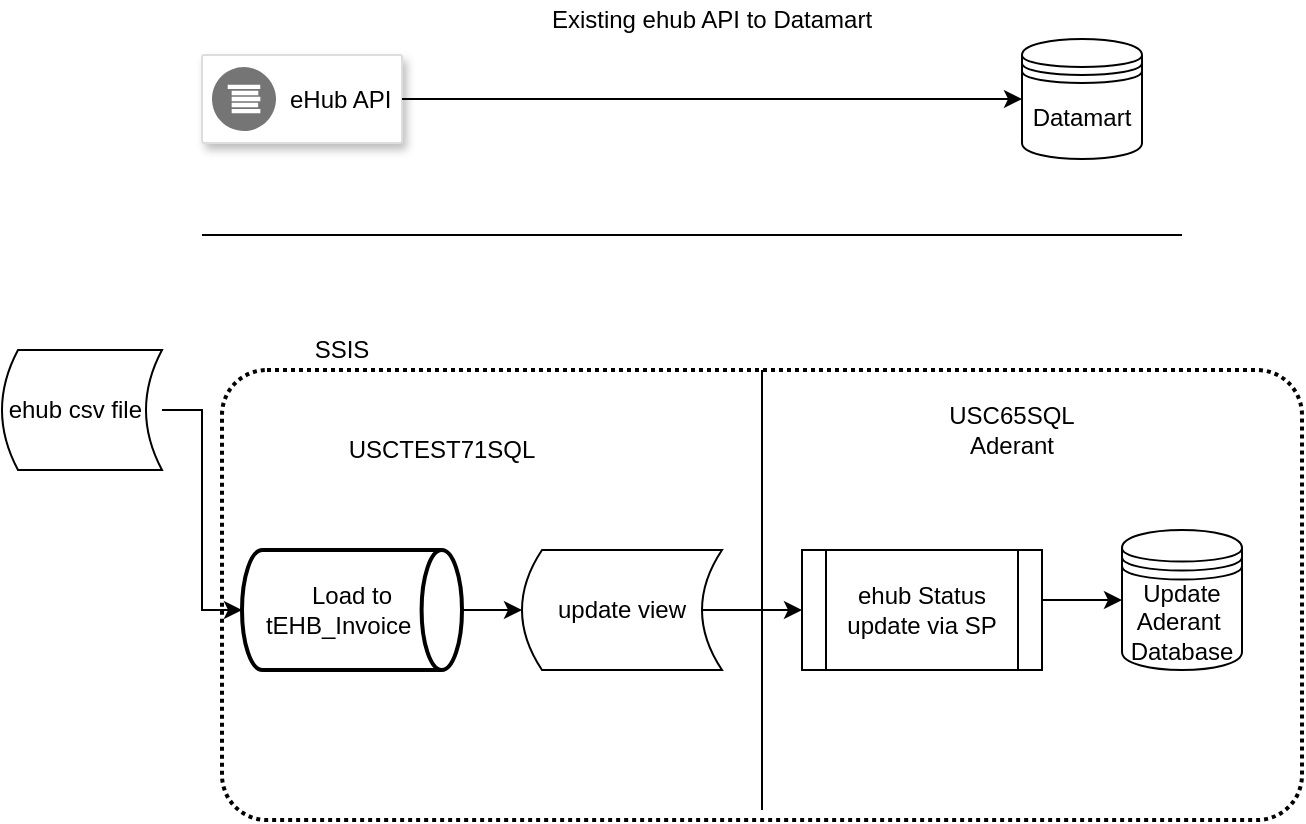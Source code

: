 <mxfile version="11.0.5" type="github"><diagram id="xSzGFgucNP8037a_LPJa" name="Page-1"><mxGraphModel dx="1182" dy="685" grid="1" gridSize="10" guides="1" tooltips="1" connect="1" arrows="1" fold="1" page="1" pageScale="1" pageWidth="850" pageHeight="1100" math="0" shadow="0"><root><mxCell id="0"/><mxCell id="1" parent="0"/><mxCell id="k4q82FZXbuWbCWHr00fy-7" value="" style="strokeColor=#dddddd;fillColor=#ffffff;shadow=1;strokeWidth=1;rounded=1;absoluteArcSize=1;arcSize=2;" vertex="1" parent="1"><mxGeometry x="110" y="152.5" width="100" height="44" as="geometry"/></mxCell><mxCell id="k4q82FZXbuWbCWHr00fy-8" value="eHub API" style="dashed=0;connectable=0;html=1;fillColor=#757575;strokeColor=none;shape=mxgraph.gcp2.logs_api;part=1;labelPosition=right;verticalLabelPosition=middle;align=left;verticalAlign=middle;spacingLeft=5;fontColor=#000000;fontSize=12;" vertex="1" parent="k4q82FZXbuWbCWHr00fy-7"><mxGeometry y="0.5" width="32" height="32" relative="1" as="geometry"><mxPoint x="5" y="-16" as="offset"/></mxGeometry></mxCell><mxCell id="k4q82FZXbuWbCWHr00fy-9" value="Datamart" style="shape=datastore;whiteSpace=wrap;html=1;" vertex="1" parent="1"><mxGeometry x="520" y="144.5" width="60" height="60" as="geometry"/></mxCell><mxCell id="k4q82FZXbuWbCWHr00fy-10" value="" style="endArrow=classic;html=1;exitX=1;exitY=0.5;exitDx=0;exitDy=0;" edge="1" parent="1" source="k4q82FZXbuWbCWHr00fy-7"><mxGeometry width="50" height="50" relative="1" as="geometry"><mxPoint x="360" y="199.5" as="sourcePoint"/><mxPoint x="520" y="174.5" as="targetPoint"/></mxGeometry></mxCell><mxCell id="k4q82FZXbuWbCWHr00fy-11" value="" style="endArrow=none;html=1;" edge="1" parent="1"><mxGeometry width="50" height="50" relative="1" as="geometry"><mxPoint x="110" y="242.5" as="sourcePoint"/><mxPoint x="600" y="242.5" as="targetPoint"/></mxGeometry></mxCell><mxCell id="k4q82FZXbuWbCWHr00fy-12" value="USC65SQL Aderant" style="text;html=1;strokeColor=none;fillColor=none;align=center;verticalAlign=middle;whiteSpace=wrap;rounded=0;" vertex="1" parent="1"><mxGeometry x="470" y="330" width="90" height="20" as="geometry"/></mxCell><mxCell id="k4q82FZXbuWbCWHr00fy-24" style="edgeStyle=orthogonalEdgeStyle;rounded=0;orthogonalLoop=1;jettySize=auto;html=1;entryX=0;entryY=0.5;entryDx=0;entryDy=0;exitX=0.87;exitY=0.533;exitDx=0;exitDy=0;exitPerimeter=0;" edge="1" parent="1" source="k4q82FZXbuWbCWHr00fy-14" target="k4q82FZXbuWbCWHr00fy-18"><mxGeometry relative="1" as="geometry"><Array as="points"><mxPoint x="357" y="430"/></Array></mxGeometry></mxCell><mxCell id="k4q82FZXbuWbCWHr00fy-14" value="update view" style="shape=dataStorage;whiteSpace=wrap;html=1;" vertex="1" parent="1"><mxGeometry x="270" y="400" width="100" height="60" as="geometry"/></mxCell><mxCell id="k4q82FZXbuWbCWHr00fy-22" style="edgeStyle=orthogonalEdgeStyle;rounded=0;orthogonalLoop=1;jettySize=auto;html=1;" edge="1" parent="1" source="k4q82FZXbuWbCWHr00fy-16" target="k4q82FZXbuWbCWHr00fy-14"><mxGeometry relative="1" as="geometry"/></mxCell><mxCell id="k4q82FZXbuWbCWHr00fy-16" value="Load to tEHB_Invoice&amp;nbsp; &amp;nbsp;&amp;nbsp;" style="strokeWidth=2;html=1;shape=mxgraph.flowchart.direct_data;whiteSpace=wrap;" vertex="1" parent="1"><mxGeometry x="130" y="400" width="110" height="60" as="geometry"/></mxCell><mxCell id="k4q82FZXbuWbCWHr00fy-21" style="edgeStyle=orthogonalEdgeStyle;rounded=0;orthogonalLoop=1;jettySize=auto;html=1;entryX=0;entryY=0.5;entryDx=0;entryDy=0;entryPerimeter=0;" edge="1" parent="1" source="k4q82FZXbuWbCWHr00fy-17" target="k4q82FZXbuWbCWHr00fy-16"><mxGeometry relative="1" as="geometry"/></mxCell><mxCell id="k4q82FZXbuWbCWHr00fy-17" value="ehub csv file&amp;nbsp;&amp;nbsp;" style="shape=dataStorage;whiteSpace=wrap;html=1;" vertex="1" parent="1"><mxGeometry x="10" y="300" width="80" height="60" as="geometry"/></mxCell><mxCell id="k4q82FZXbuWbCWHr00fy-33" style="edgeStyle=orthogonalEdgeStyle;rounded=0;orthogonalLoop=1;jettySize=auto;html=1;entryX=0;entryY=0.5;entryDx=0;entryDy=0;" edge="1" parent="1" source="k4q82FZXbuWbCWHr00fy-18" target="k4q82FZXbuWbCWHr00fy-20"><mxGeometry relative="1" as="geometry"><Array as="points"><mxPoint x="540" y="425"/><mxPoint x="540" y="425"/></Array></mxGeometry></mxCell><mxCell id="k4q82FZXbuWbCWHr00fy-18" value="ehub Status update via SP" style="shape=process;whiteSpace=wrap;html=1;backgroundOutline=1;" vertex="1" parent="1"><mxGeometry x="410" y="400" width="120" height="60" as="geometry"/></mxCell><mxCell id="k4q82FZXbuWbCWHr00fy-20" value="Update&lt;br&gt;Aderant&amp;nbsp;&lt;br&gt;Database" style="shape=datastore;whiteSpace=wrap;html=1;" vertex="1" parent="1"><mxGeometry x="570" y="390" width="60" height="70" as="geometry"/></mxCell><mxCell id="k4q82FZXbuWbCWHr00fy-26" value="" style="endArrow=none;html=1;" edge="1" parent="1"><mxGeometry width="50" height="50" relative="1" as="geometry"><mxPoint x="390" y="530" as="sourcePoint"/><mxPoint x="390" y="310" as="targetPoint"/></mxGeometry></mxCell><mxCell id="k4q82FZXbuWbCWHr00fy-27" value="USCTEST71SQL" style="text;html=1;strokeColor=none;fillColor=none;align=center;verticalAlign=middle;whiteSpace=wrap;rounded=0;" vertex="1" parent="1"><mxGeometry x="210" y="340" width="40" height="20" as="geometry"/></mxCell><mxCell id="k4q82FZXbuWbCWHr00fy-29" value="" style="rounded=1;arcSize=10;dashed=1;strokeColor=#000000;fillColor=none;gradientColor=none;dashPattern=1 1;strokeWidth=2;" vertex="1" parent="1"><mxGeometry x="120" y="310" width="540" height="225" as="geometry"/></mxCell><mxCell id="k4q82FZXbuWbCWHr00fy-32" value="SSIS" style="text;html=1;strokeColor=none;fillColor=none;align=center;verticalAlign=middle;whiteSpace=wrap;rounded=0;" vertex="1" parent="1"><mxGeometry x="160" y="290" width="40" height="20" as="geometry"/></mxCell><mxCell id="k4q82FZXbuWbCWHr00fy-34" value="Existing ehub API to Datamart" style="text;html=1;strokeColor=none;fillColor=none;align=center;verticalAlign=middle;whiteSpace=wrap;rounded=0;" vertex="1" parent="1"><mxGeometry x="280" y="125" width="170" height="20" as="geometry"/></mxCell></root></mxGraphModel></diagram></mxfile>